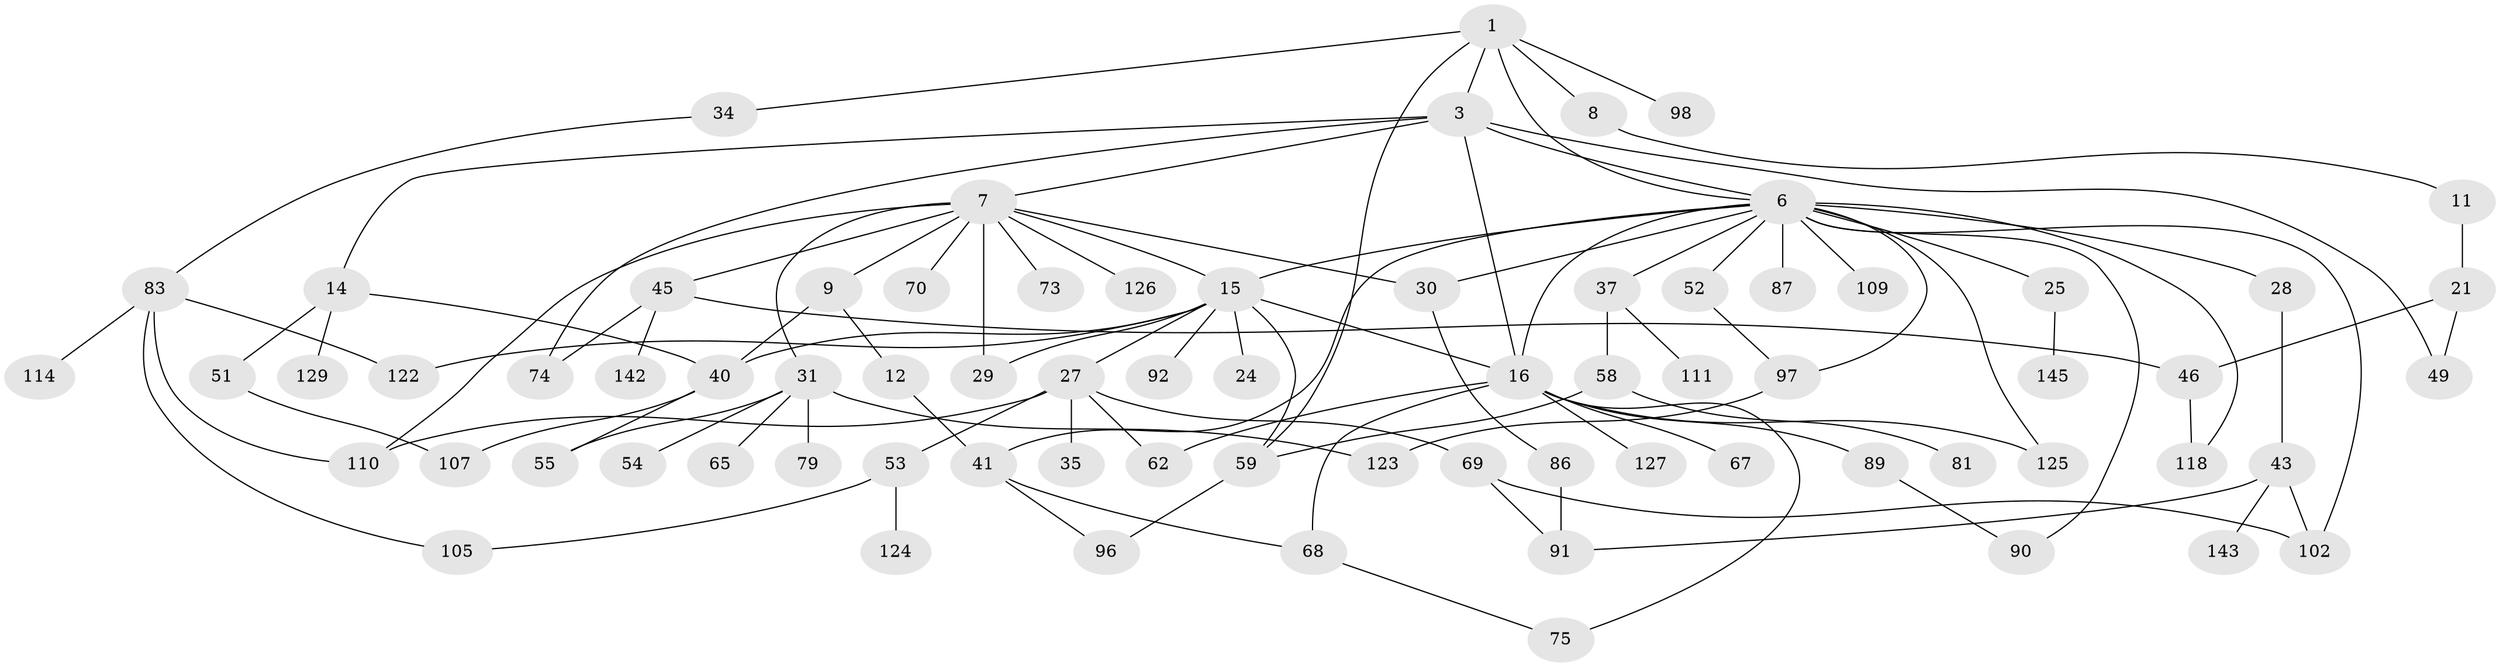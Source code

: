 // original degree distribution, {3: 0.18791946308724833, 5: 0.053691275167785234, 2: 0.3221476510067114, 10: 0.006711409395973154, 4: 0.0738255033557047, 7: 0.006711409395973154, 8: 0.013422818791946308, 6: 0.020134228187919462, 1: 0.31543624161073824}
// Generated by graph-tools (version 1.1) at 2025/13/03/09/25 04:13:17]
// undirected, 74 vertices, 106 edges
graph export_dot {
graph [start="1"]
  node [color=gray90,style=filled];
  1 [super="+2"];
  3 [super="+4+5"];
  6 [super="+19+22+36+71+17"];
  7 [super="+10"];
  8;
  9 [super="+64"];
  11;
  12;
  14;
  15 [super="+18+113+60"];
  16 [super="+23+33"];
  21;
  24 [super="+44"];
  25 [super="+76"];
  27 [super="+32+116"];
  28;
  29 [super="+99"];
  30 [super="+57"];
  31 [super="+38"];
  34;
  35 [super="+47"];
  37 [super="+80+106"];
  40 [super="+61+50"];
  41 [super="+121+103"];
  43 [super="+85"];
  45 [super="+72"];
  46 [super="+63"];
  49;
  51;
  52;
  53 [super="+95"];
  54;
  55;
  58 [super="+78"];
  59 [super="+93+137"];
  62;
  65;
  67 [super="+115"];
  68 [super="+101"];
  69;
  70;
  73 [super="+119"];
  74;
  75;
  79;
  81;
  83 [super="+84"];
  86;
  87;
  89 [super="+144"];
  90;
  91 [super="+117+132"];
  92;
  96;
  97;
  98;
  102;
  105 [super="+131"];
  107;
  109;
  110;
  111;
  114;
  118;
  122;
  123;
  124;
  125;
  126;
  127;
  129;
  142;
  143;
  145;
  1 -- 34;
  1 -- 98;
  1 -- 3;
  1 -- 8;
  1 -- 59;
  1 -- 6;
  3 -- 6;
  3 -- 7;
  3 -- 74;
  3 -- 14;
  3 -- 16;
  3 -- 49;
  6 -- 15;
  6 -- 16;
  6 -- 52;
  6 -- 118;
  6 -- 102;
  6 -- 109;
  6 -- 25;
  6 -- 87;
  6 -- 97;
  6 -- 125;
  6 -- 37;
  6 -- 41;
  6 -- 90;
  6 -- 28;
  6 -- 30;
  7 -- 9;
  7 -- 45;
  7 -- 70;
  7 -- 73;
  7 -- 110;
  7 -- 15;
  7 -- 126;
  7 -- 29;
  7 -- 30;
  7 -- 31;
  8 -- 11;
  9 -- 12;
  9 -- 40;
  11 -- 21;
  12 -- 41;
  14 -- 40;
  14 -- 51;
  14 -- 129;
  15 -- 24;
  15 -- 92;
  15 -- 122;
  15 -- 27;
  15 -- 59;
  15 -- 29;
  15 -- 40;
  15 -- 16;
  16 -- 75;
  16 -- 89;
  16 -- 125;
  16 -- 127;
  16 -- 67;
  16 -- 68;
  16 -- 62;
  21 -- 46;
  21 -- 49;
  25 -- 145;
  27 -- 35;
  27 -- 53;
  27 -- 69;
  27 -- 110;
  27 -- 62;
  28 -- 43;
  30 -- 86;
  31 -- 55;
  31 -- 65;
  31 -- 54;
  31 -- 123;
  31 -- 79;
  34 -- 83;
  37 -- 58;
  37 -- 111;
  40 -- 55;
  40 -- 107;
  41 -- 68;
  41 -- 96;
  43 -- 102;
  43 -- 143;
  43 -- 91;
  45 -- 74;
  45 -- 142;
  45 -- 46;
  46 -- 118;
  51 -- 107;
  52 -- 97;
  53 -- 105;
  53 -- 124;
  58 -- 81;
  58 -- 59;
  59 -- 96;
  68 -- 75;
  69 -- 102;
  69 -- 91;
  83 -- 110;
  83 -- 105;
  83 -- 122;
  83 -- 114;
  86 -- 91;
  89 -- 90;
  97 -- 123;
}
